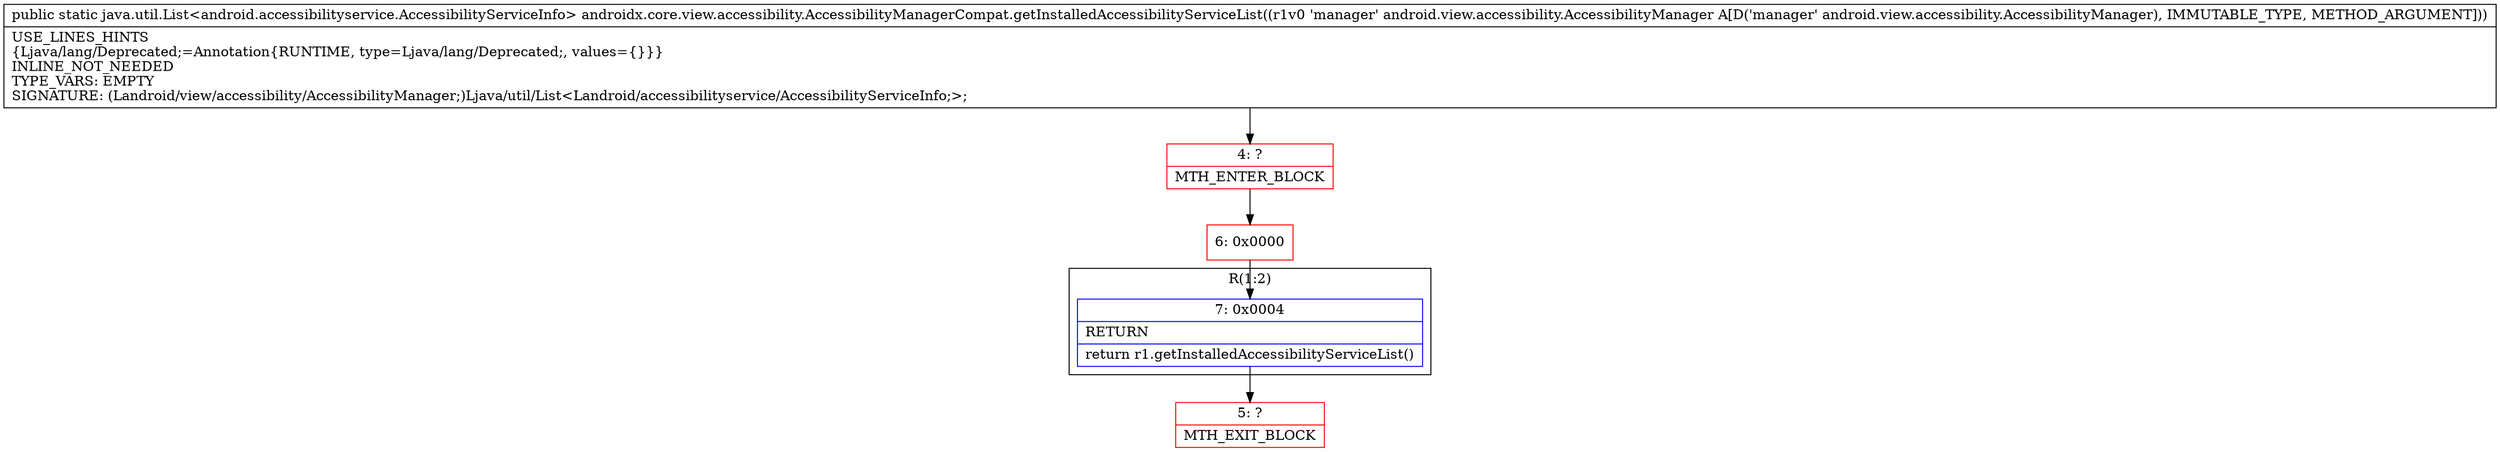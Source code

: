 digraph "CFG forandroidx.core.view.accessibility.AccessibilityManagerCompat.getInstalledAccessibilityServiceList(Landroid\/view\/accessibility\/AccessibilityManager;)Ljava\/util\/List;" {
subgraph cluster_Region_819114542 {
label = "R(1:2)";
node [shape=record,color=blue];
Node_7 [shape=record,label="{7\:\ 0x0004|RETURN\l|return r1.getInstalledAccessibilityServiceList()\l}"];
}
Node_4 [shape=record,color=red,label="{4\:\ ?|MTH_ENTER_BLOCK\l}"];
Node_6 [shape=record,color=red,label="{6\:\ 0x0000}"];
Node_5 [shape=record,color=red,label="{5\:\ ?|MTH_EXIT_BLOCK\l}"];
MethodNode[shape=record,label="{public static java.util.List\<android.accessibilityservice.AccessibilityServiceInfo\> androidx.core.view.accessibility.AccessibilityManagerCompat.getInstalledAccessibilityServiceList((r1v0 'manager' android.view.accessibility.AccessibilityManager A[D('manager' android.view.accessibility.AccessibilityManager), IMMUTABLE_TYPE, METHOD_ARGUMENT]))  | USE_LINES_HINTS\l\{Ljava\/lang\/Deprecated;=Annotation\{RUNTIME, type=Ljava\/lang\/Deprecated;, values=\{\}\}\}\lINLINE_NOT_NEEDED\lTYPE_VARS: EMPTY\lSIGNATURE: (Landroid\/view\/accessibility\/AccessibilityManager;)Ljava\/util\/List\<Landroid\/accessibilityservice\/AccessibilityServiceInfo;\>;\l}"];
MethodNode -> Node_4;Node_7 -> Node_5;
Node_4 -> Node_6;
Node_6 -> Node_7;
}

